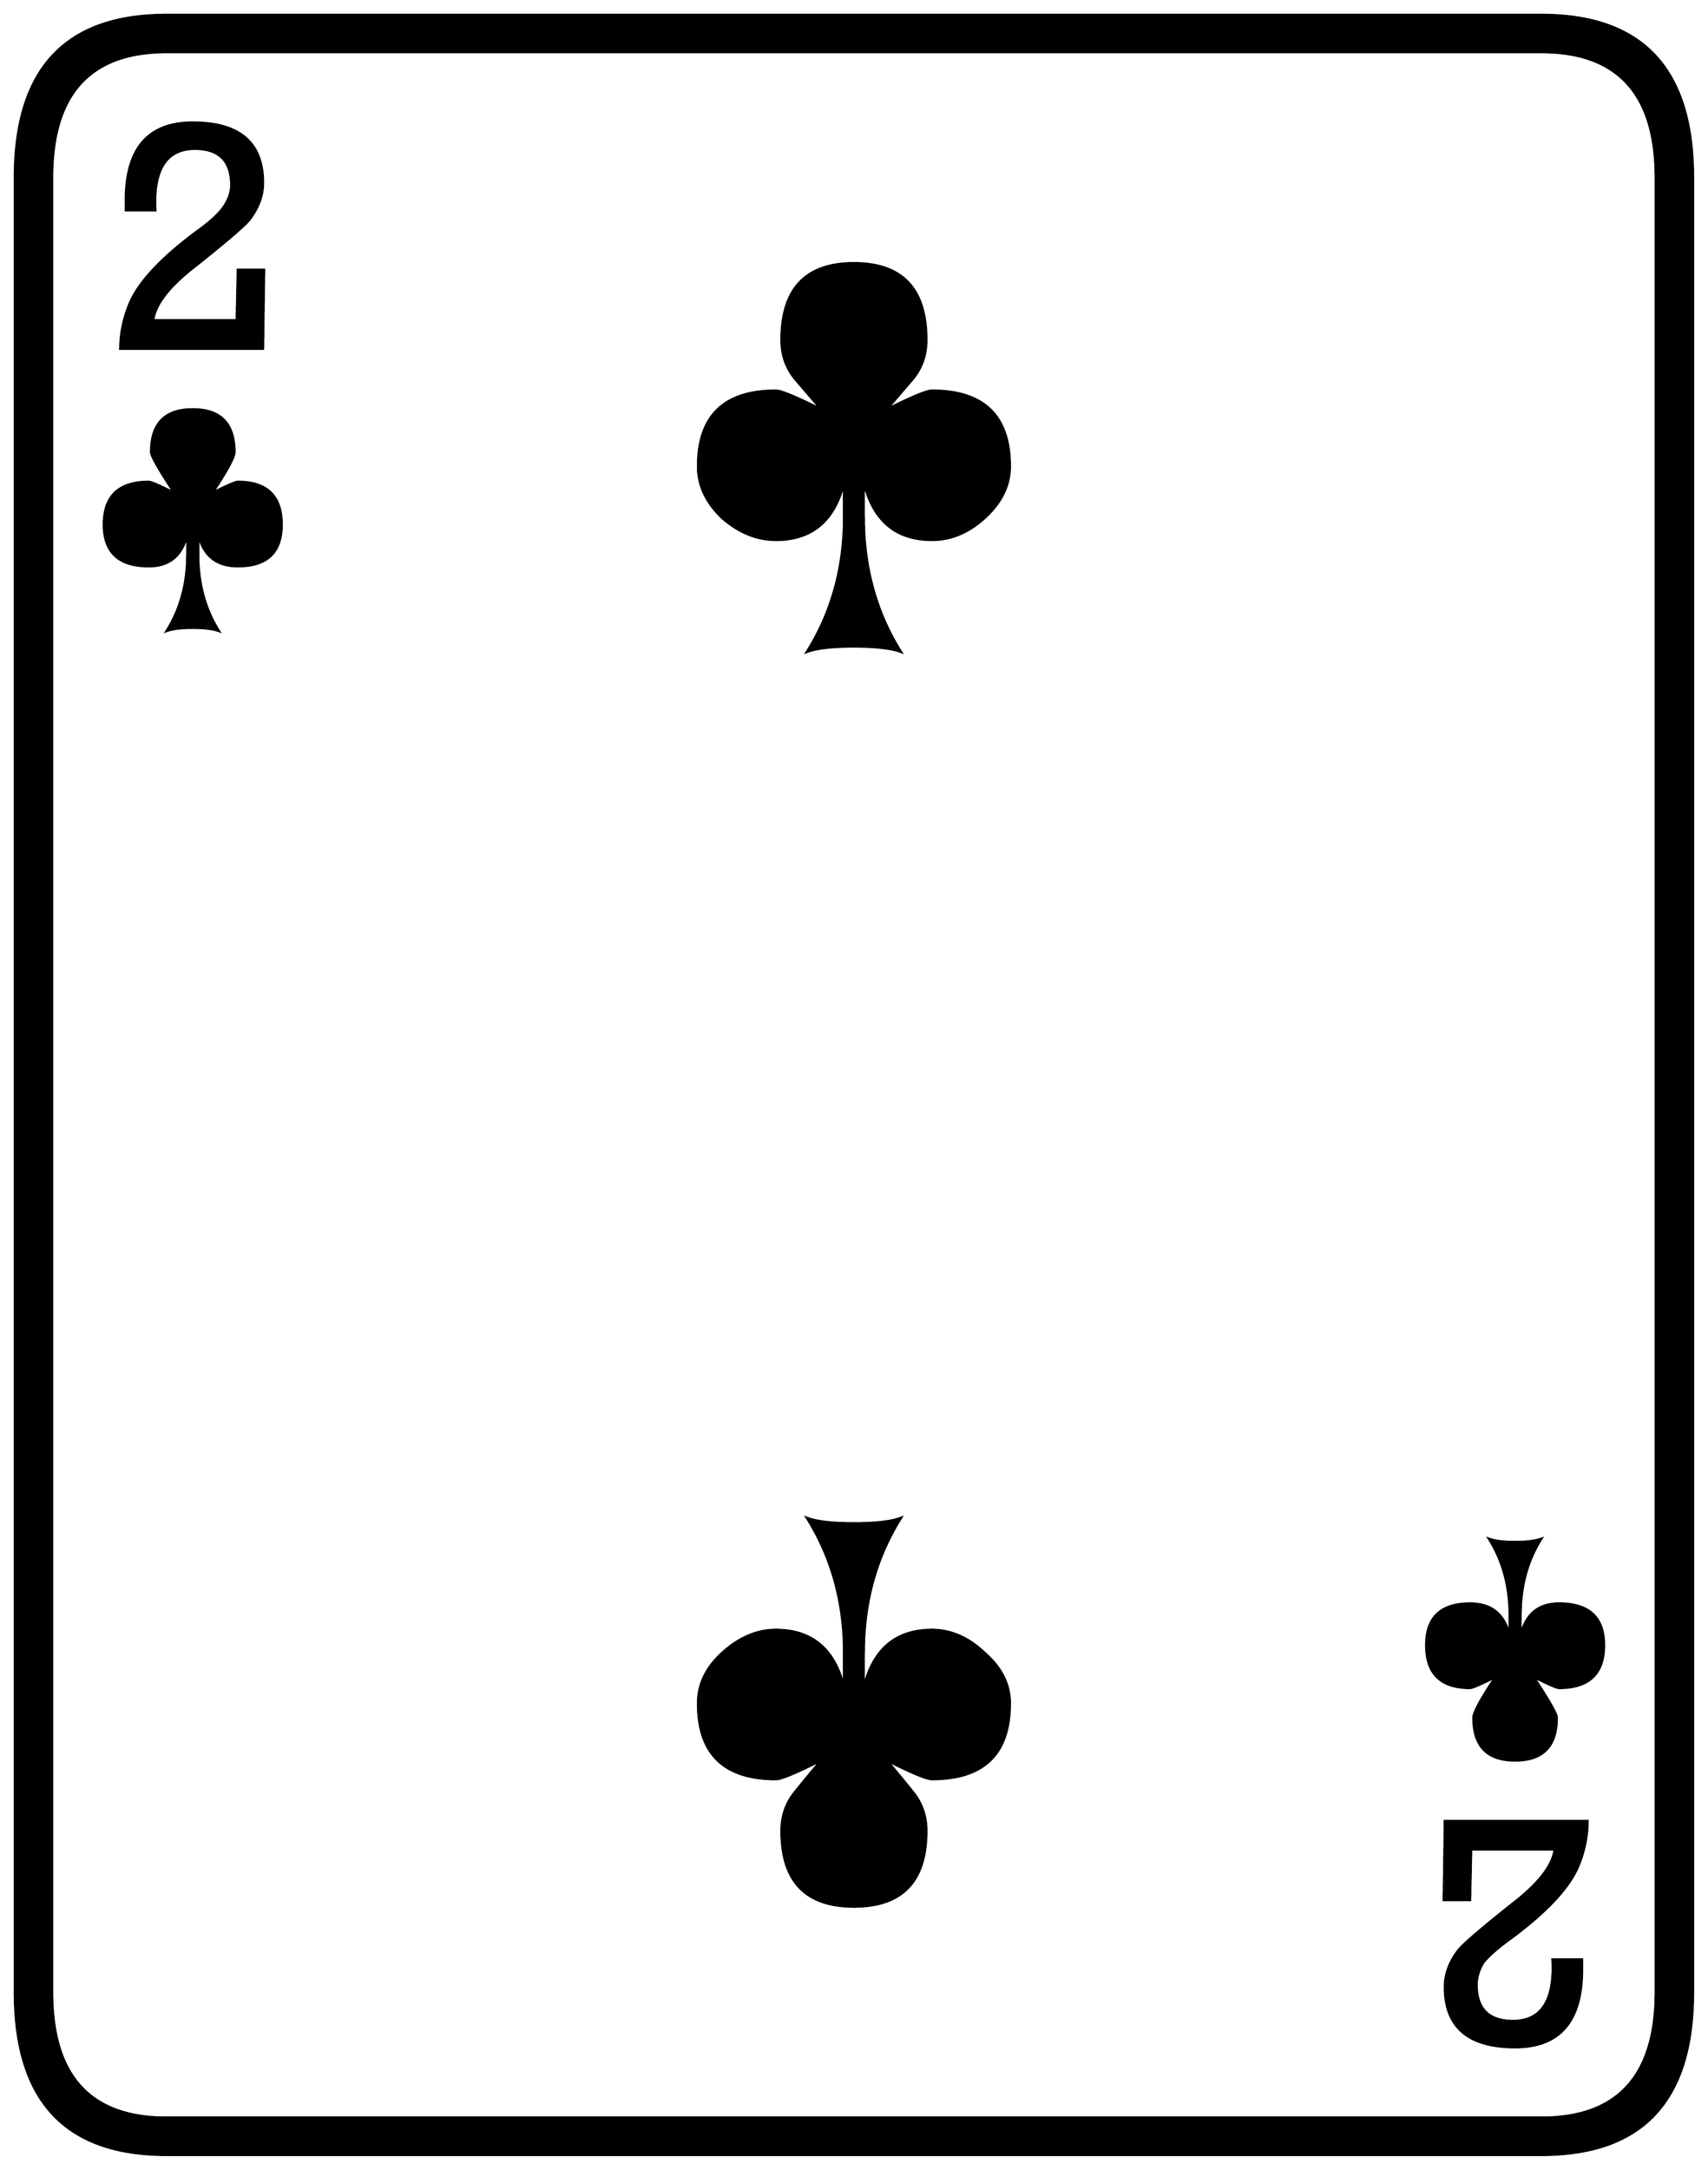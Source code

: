 


\begin{tikzpicture}[y=0.80pt, x=0.80pt, yscale=-1.0, xscale=1.0, inner sep=0pt, outer sep=0pt]
\begin{scope}[shift={(100.0,1706.0)},nonzero rule]
  \path[draw=.,fill=.,line width=1.600pt] (1578.0,244.0) .. controls
    (1578.0,342.667) and (1532.0,392.0) .. (1440.0,392.0) --
    (188.0,392.0) .. controls (96.0,392.0) and (50.0,342.667) ..
    (50.0,244.0) -- (50.0,-1408.0) .. controls (50.0,-1506.667)
    and (96.0,-1556.0) .. (188.0,-1556.0) -- (1440.0,-1556.0) ..
    controls (1532.0,-1556.0) and (1578.0,-1506.667) ..
    (1578.0,-1408.0) -- (1578.0,244.0) -- cycle(1544.0,244.0) --
    (1544.0,-1408.0) .. controls (1544.0,-1484.0) and
    (1509.333,-1522.0) .. (1440.0,-1522.0) -- (188.0,-1522.0) ..
    controls (118.667,-1522.0) and (84.0,-1484.0) ..
    (84.0,-1408.0) -- (84.0,244.0) .. controls (84.0,320.0) and
    (118.667,358.0) .. (188.0,358.0) -- (1440.0,358.0) .. controls
    (1509.333,358.0) and (1544.0,320.0) .. (1544.0,244.0) --
    cycle(956.0,-1145.0) .. controls (956.0,-1127.667) and
    (948.333,-1112.0) .. (933.0,-1098.0) .. controls
    (918.333,-1084.667) and (902.333,-1078.0) .. (885.0,-1078.0) ..
    controls (852.333,-1078.0) and (831.667,-1095.333) ..
    (823.0,-1130.0) -- (823.0,-1099.0) .. controls
    (823.0,-1053.0) and (834.333,-1012.0) .. (857.0,-976.0) ..
    controls (848.333,-979.333) and (834.0,-981.0) .. (814.0,-981.0)
    .. controls (794.0,-981.0) and (779.667,-979.333) ..
    (771.0,-976.0) .. controls (793.667,-1012.0) and
    (805.0,-1053.0) .. (805.0,-1099.0) -- (805.0,-1130.0) ..
    controls (796.333,-1095.333) and (775.667,-1078.0) ..
    (743.0,-1078.0) .. controls (725.667,-1078.0) and
    (709.333,-1084.667) .. (694.0,-1098.0) .. controls
    (679.333,-1112.0) and (672.0,-1127.667) .. (672.0,-1145.0) ..
    controls (672.0,-1191.0) and (695.667,-1214.0) ..
    (743.0,-1214.0) .. controls (747.667,-1214.0) and
    (761.333,-1208.333) .. (784.0,-1197.0) .. controls
    (776.0,-1206.333) and (768.0,-1215.667) .. (760.0,-1225.0) ..
    controls (752.0,-1235.0) and (748.0,-1246.667) ..
    (748.0,-1260.0) .. controls (748.0,-1306.667) and
    (770.0,-1330.0) .. (814.0,-1330.0) .. controls
    (858.0,-1330.0) and (880.0,-1306.667) .. (880.0,-1260.0) ..
    controls (880.0,-1246.667) and (876.0,-1235.0) ..
    (868.0,-1225.0) .. controls (860.0,-1215.667) and
    (852.0,-1206.333) .. (844.0,-1197.0) .. controls
    (866.667,-1208.333) and (880.333,-1214.0) .. (885.0,-1214.0) ..
    controls (932.333,-1214.0) and (956.0,-1191.0) ..
    (956.0,-1145.0) -- cycle(277.0,-1324.0) -- (276.0,-1252.0)
    -- (146.0,-1252.0) .. controls (146.0,-1265.333) and
    (148.667,-1278.667) .. (154.0,-1292.0) .. controls
    (162.0,-1312.0) and (182.667,-1334.333) .. (216.0,-1359.0) ..
    controls (228.0,-1367.667) and (236.0,-1375.0) ..
    (240.0,-1381.0) .. controls (244.667,-1387.667) and
    (247.0,-1394.333) .. (247.0,-1401.0) .. controls
    (247.0,-1423.0) and (236.0,-1434.0) .. (214.0,-1434.0) ..
    controls (188.0,-1434.0) and (176.0,-1415.333) ..
    (178.0,-1378.0) -- (151.0,-1378.0) -- (151.0,-1387.0) ..
    controls (151.0,-1434.333) and (171.333,-1458.0) ..
    (212.0,-1458.0) .. controls (254.667,-1458.0) and
    (276.0,-1439.667) .. (276.0,-1403.0) .. controls
    (276.0,-1391.667) and (272.0,-1380.667) .. (264.0,-1370.0) ..
    controls (260.0,-1364.667) and (243.333,-1350.333) ..
    (214.0,-1327.0) .. controls (190.667,-1309.0) and
    (178.0,-1292.667) .. (176.0,-1278.0) -- (252.0,-1278.0) --
    (253.0,-1324.0) -- (277.0,-1324.0) -- cycle(1497.0,-72.0) ..
    controls (1497.0,-46.0) and (1483.333,-33.0) .. (1456.0,-33.0)
    .. controls (1454.0,-33.0) and (1446.333,-36.333) ..
    (1433.0,-43.0) .. controls (1447.0,-21.667) and (1454.0,-9.333)
    .. (1454.0,-6.0) .. controls (1454.0,20.0) and (1441.333,33.0)
    .. (1416.0,33.0) .. controls (1390.667,33.0) and (1378.0,20.0)
    .. (1378.0,-6.0) .. controls (1378.0,-10.667) and
    (1384.667,-23.0) .. (1398.0,-43.0) .. controls (1384.667,-36.333)
    and (1377.0,-33.0) .. (1375.0,-33.0) .. controls
    (1348.333,-33.0) and (1335.0,-46.0) .. (1335.0,-72.0) ..
    controls (1335.0,-97.333) and (1348.333,-110.0) ..
    (1375.0,-110.0) .. controls (1394.333,-110.0) and
    (1406.333,-100.333) .. (1411.0,-81.0) -- (1411.0,-99.0) ..
    controls (1411.0,-125.667) and (1404.667,-149.0) ..
    (1392.0,-169.0) .. controls (1397.333,-167.0) and
    (1405.333,-166.0) .. (1416.0,-166.0) .. controls
    (1426.667,-166.0) and (1434.667,-167.0) .. (1440.0,-169.0) ..
    controls (1427.333,-149.0) and (1421.0,-125.667) ..
    (1421.0,-99.0) -- (1421.0,-81.0) .. controls (1425.667,-100.333)
    and (1437.333,-110.0) .. (1456.0,-110.0) .. controls
    (1483.333,-110.0) and (1497.0,-97.333) .. (1497.0,-72.0) --
    cycle(293.0,-1092.0) .. controls (293.0,-1066.667) and
    (279.667,-1054.0) .. (253.0,-1054.0) .. controls
    (233.667,-1054.0) and (221.667,-1063.667) .. (217.0,-1083.0) --
    (217.0,-1065.0) .. controls (217.0,-1038.333) and
    (223.333,-1015.0) .. (236.0,-995.0) .. controls (230.667,-997.0)
    and (222.667,-998.0) .. (212.0,-998.0) .. controls
    (201.333,-998.0) and (193.333,-997.0) .. (188.0,-995.0) ..
    controls (200.667,-1015.0) and (207.0,-1038.333) ..
    (207.0,-1065.0) -- (207.0,-1083.0) .. controls
    (202.333,-1063.667) and (190.667,-1054.0) .. (172.0,-1054.0) ..
    controls (144.667,-1054.0) and (131.0,-1066.667) ..
    (131.0,-1092.0) .. controls (131.0,-1118.0) and
    (144.667,-1131.0) .. (172.0,-1131.0) .. controls
    (174.0,-1131.0) and (181.667,-1127.667) .. (195.0,-1121.0) ..
    controls (181.0,-1142.333) and (174.0,-1154.667) ..
    (174.0,-1158.0) .. controls (174.0,-1184.0) and
    (186.667,-1197.0) .. (212.0,-1197.0) .. controls
    (237.333,-1197.0) and (250.0,-1184.0) .. (250.0,-1158.0) ..
    controls (250.0,-1153.333) and (243.333,-1141.0) ..
    (230.0,-1121.0) .. controls (243.333,-1127.667) and
    (251.0,-1131.0) .. (253.0,-1131.0) .. controls
    (279.667,-1131.0) and (293.0,-1118.0) .. (293.0,-1092.0) --
    cycle(1482.0,88.0) .. controls (1482.0,101.333) and
    (1479.333,114.667) .. (1474.0,128.0) .. controls (1466.0,148.0)
    and (1445.333,170.333) .. (1412.0,195.0) .. controls
    (1400.0,203.667) and (1391.667,211.0) .. (1387.0,217.0) ..
    controls (1383.0,223.667) and (1381.0,230.333) .. (1381.0,237.0)
    .. controls (1381.0,259.0) and (1392.0,270.0) ..
    (1414.0,270.0) .. controls (1440.0,270.0) and (1452.0,251.333)
    .. (1450.0,214.0) -- (1477.0,214.0) -- (1477.0,223.0) ..
    controls (1477.0,270.333) and (1456.667,294.0) .. (1416.0,294.0)
    .. controls (1373.333,294.0) and (1352.0,275.667) ..
    (1352.0,239.0) .. controls (1352.0,227.667) and (1356.0,216.667)
    .. (1364.0,206.0) .. controls (1368.0,200.667) and
    (1384.667,186.333) .. (1414.0,163.0) .. controls (1437.333,145.0)
    and (1450.0,128.667) .. (1452.0,114.0) -- (1376.0,114.0) --
    (1375.0,160.0) -- (1351.0,160.0) -- (1352.0,88.0) --
    (1482.0,88.0) -- cycle(956.0,-19.0) .. controls (956.0,27.0)
    and (932.333,50.0) .. (885.0,50.0) .. controls (880.333,50.0)
    and (866.667,44.333) .. (844.0,33.0) .. controls (852.0,42.333)
    and (860.0,52.0) .. (868.0,62.0) .. controls (876.0,72.0)
    and (880.0,83.667) .. (880.0,97.0) .. controls (880.0,143.0)
    and (858.0,166.0) .. (814.0,166.0) .. controls (770.0,166.0)
    and (748.0,143.0) .. (748.0,97.0) .. controls (748.0,83.667)
    and (752.0,72.0) .. (760.0,62.0) .. controls (768.0,52.0)
    and (776.0,42.333) .. (784.0,33.0) .. controls (761.333,44.333)
    and (747.667,50.0) .. (743.0,50.0) .. controls (695.667,50.0)
    and (672.0,27.0) .. (672.0,-19.0) .. controls (672.0,-36.333)
    and (679.333,-51.667) .. (694.0,-65.0) .. controls (709.333,-79.0)
    and (725.667,-86.0) .. (743.0,-86.0) .. controls (775.667,-86.0)
    and (796.333,-68.667) .. (805.0,-34.0) -- (805.0,-65.0) ..
    controls (805.0,-111.0) and (793.667,-152.0) .. (771.0,-188.0)
    .. controls (779.667,-184.667) and (794.0,-183.0) ..
    (814.0,-183.0) .. controls (834.0,-183.0) and (848.333,-184.667)
    .. (857.0,-188.0) .. controls (834.333,-152.0) and
    (823.0,-111.0) .. (823.0,-65.0) -- (823.0,-34.0) .. controls
    (831.667,-68.667) and (852.333,-86.0) .. (885.0,-86.0) .. controls
    (902.333,-86.0) and (918.333,-79.0) .. (933.0,-65.0) .. controls
    (948.333,-51.667) and (956.0,-36.333) .. (956.0,-19.0) -- cycle;
\end{scope}

\end{tikzpicture}

